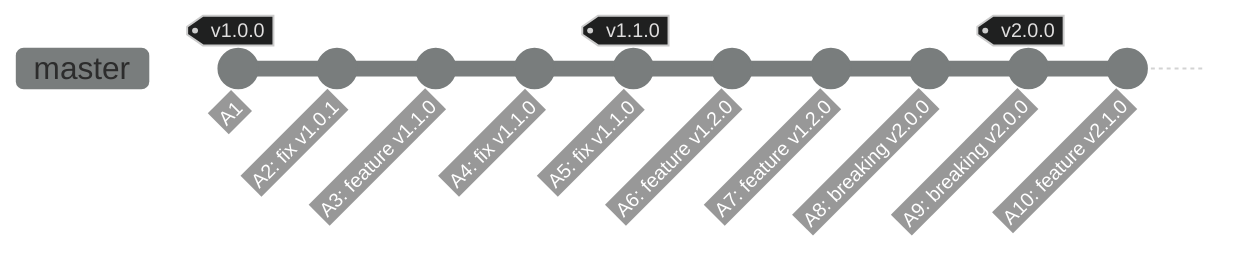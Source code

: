 %%{
  init: {
    'theme': 'dark',
    'logLevel': 'debug',
    'gitGraph': {
      'showBranches': true,
      'mainBranchName': 'master',
      'parallelCommits': true
    },
    'themeVariables': {
      'commitLabelColor': '#ffffff',
      'commitLabelBackground': '#333333'
    }
  }
}%%
gitGraph
    checkout master
    commit id: "A1" tag:"v1.0.0"
    commit id: "A2: fix v1.0.1"
    commit id: "A3: feature v1.1.0"
    commit id: "A4: fix v1.1.0"
    commit id: "A5: fix v1.1.0" tag:"v1.1.0"
    commit id: "A6: feature v1.2.0"
    commit id: "A7: feature v1.2.0"
    commit id: "A8: breaking v2.0.0"
    commit id: "A9: breaking v2.0.0" tag:"v2.0.0"
    commit id: "A10: feature v2.1.0"